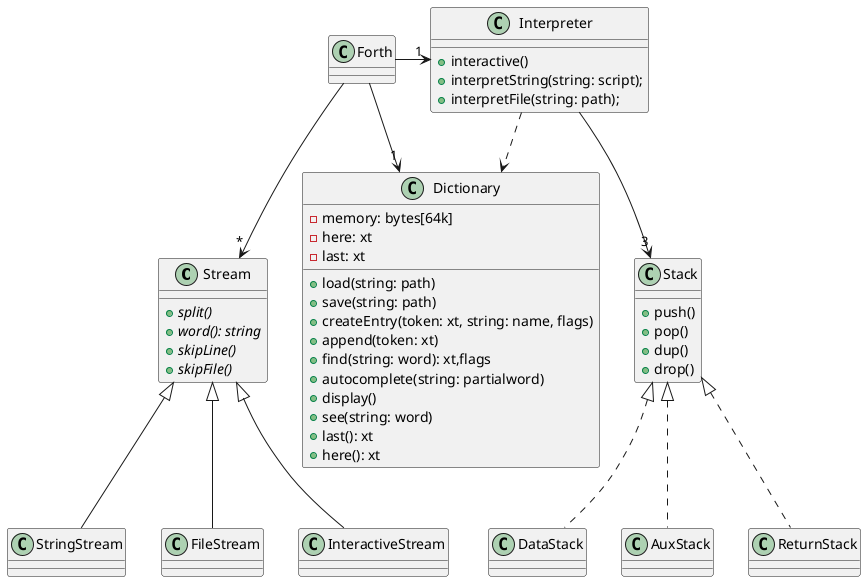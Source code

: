 @startuml

class Stream {
+ {abstract} split()
+ {abstract} word(): string
+ {abstract} skipLine()
+ {abstract} skipFile()
}

class Interpreter {
+ interactive()
+ interpretString(string: script);
+ interpretFile(string: path);
}

class Dictionary {
+ load(string: path)
+ save(string: path)
+ createEntry(token: xt, string: name, flags)
+ append(token: xt)
+ find(string: word): xt,flags
+ autocomplete(string: partialword)
+ display()
+ see(string: word)
+ last(): xt
+ here(): xt
- memory: bytes[64k]
- here: xt
- last: xt
}

class Stack {
+ push()
+ pop()
+ dup()
+ drop()
}

Forth -> "1" Interpreter
Forth -> "1" Dictionary
Forth --> "*" Stream

Interpreter ..> Dictionary
Interpreter --> "3" Stack
Stream <|-- StringStream
Stream <|-- FileStream
Stream <|-- InteractiveStream

Stack <|.. DataStack
Stack <|.. AuxStack
Stack <|.. ReturnStack

@enduml
